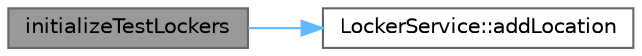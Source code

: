 digraph "initializeTestLockers"
{
 // INTERACTIVE_SVG=YES
 // LATEX_PDF_SIZE
  bgcolor="transparent";
  edge [fontname=Helvetica,fontsize=10,labelfontname=Helvetica,labelfontsize=10];
  node [fontname=Helvetica,fontsize=10,shape=box,height=0.2,width=0.4];
  rankdir="LR";
  Node1 [label="initializeTestLockers",height=0.2,width=0.4,color="gray40", fillcolor="grey60", style="filled", fontcolor="black",tooltip=" "];
  Node1 -> Node2 [color="steelblue1",style="solid"];
  Node2 [label="LockerService::addLocation",height=0.2,width=0.4,color="grey40", fillcolor="white", style="filled",URL="$classLockerService.html#a9bf0f7ce671eeb10e7d8b2c593de7ded",tooltip=" "];
}
